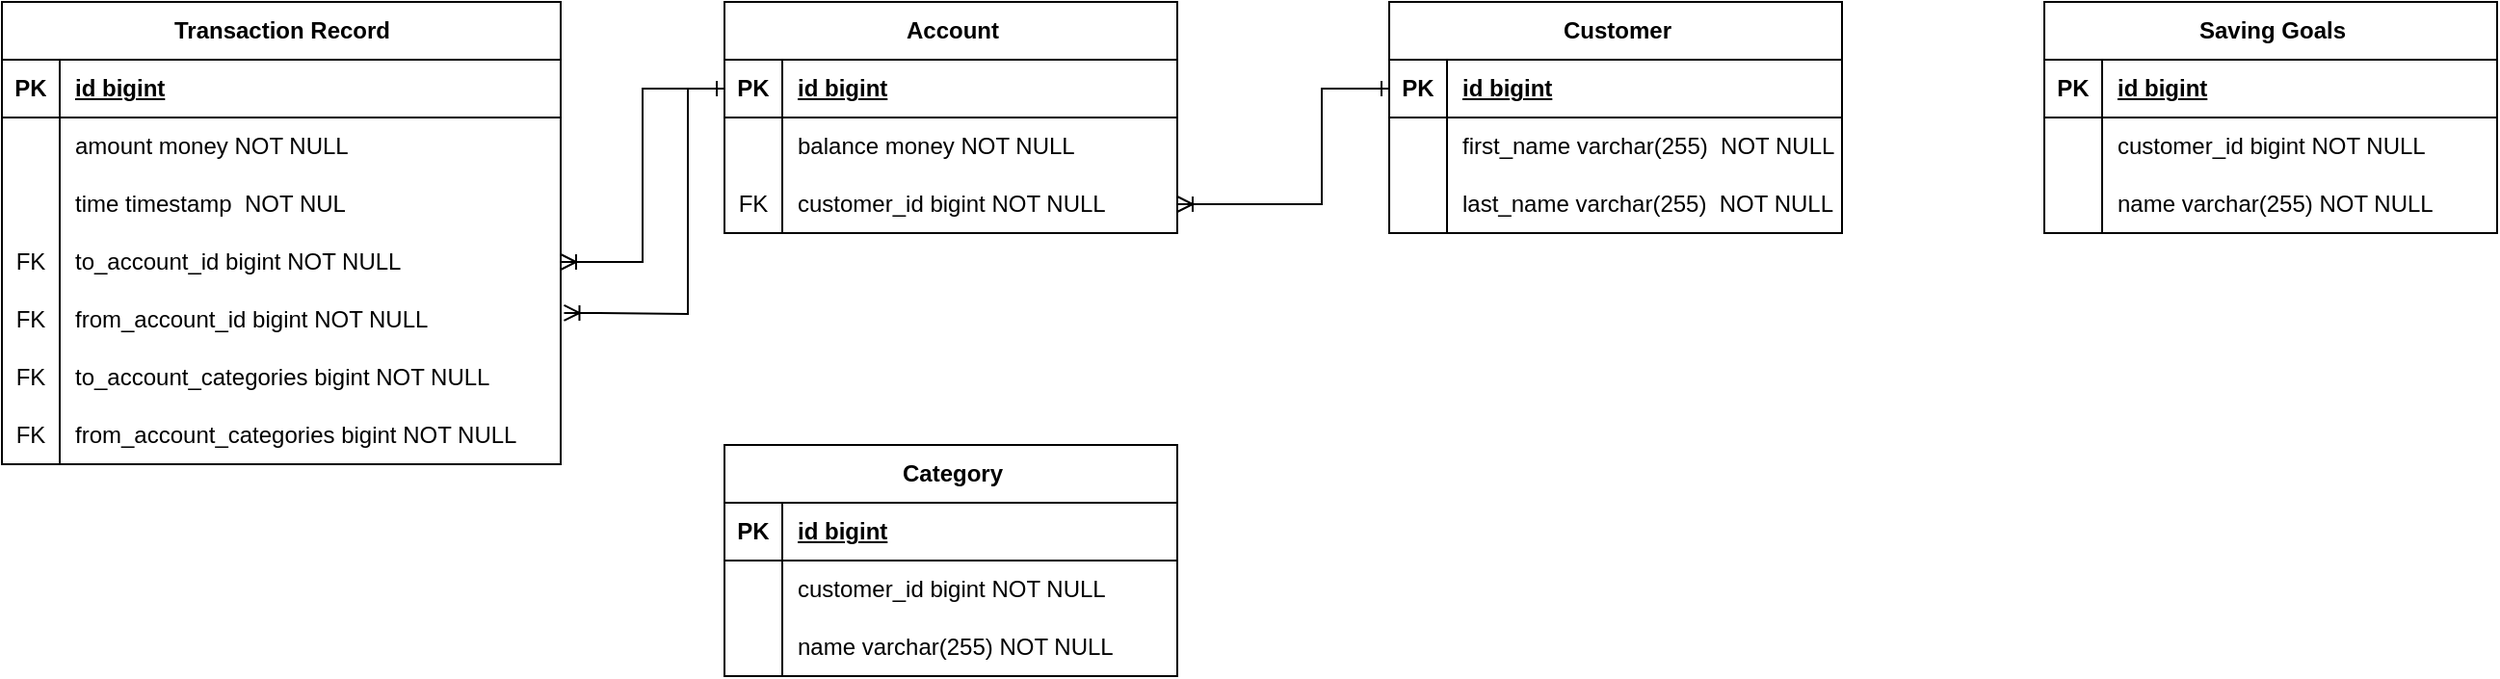 <mxfile version="24.7.8">
  <diagram name="Page-1" id="zl_pIGwZnRr-OVMpVHL5">
    <mxGraphModel dx="984" dy="564" grid="1" gridSize="10" guides="1" tooltips="1" connect="1" arrows="1" fold="1" page="1" pageScale="1" pageWidth="850" pageHeight="1100" math="0" shadow="0">
      <root>
        <mxCell id="0" />
        <mxCell id="1" parent="0" />
        <mxCell id="afYSaWoWyHpZPllTKmZy-1" value="Transaction Record" style="shape=table;startSize=30;container=1;collapsible=1;childLayout=tableLayout;fixedRows=1;rowLines=0;fontStyle=1;align=center;resizeLast=1;html=1;" vertex="1" parent="1">
          <mxGeometry x="50" y="160" width="290" height="240" as="geometry" />
        </mxCell>
        <mxCell id="afYSaWoWyHpZPllTKmZy-2" value="" style="shape=tableRow;horizontal=0;startSize=0;swimlaneHead=0;swimlaneBody=0;fillColor=none;collapsible=0;dropTarget=0;points=[[0,0.5],[1,0.5]];portConstraint=eastwest;top=0;left=0;right=0;bottom=1;" vertex="1" parent="afYSaWoWyHpZPllTKmZy-1">
          <mxGeometry y="30" width="290" height="30" as="geometry" />
        </mxCell>
        <mxCell id="afYSaWoWyHpZPllTKmZy-3" value="PK" style="shape=partialRectangle;connectable=0;fillColor=none;top=0;left=0;bottom=0;right=0;fontStyle=1;overflow=hidden;whiteSpace=wrap;html=1;" vertex="1" parent="afYSaWoWyHpZPllTKmZy-2">
          <mxGeometry width="30" height="30" as="geometry">
            <mxRectangle width="30" height="30" as="alternateBounds" />
          </mxGeometry>
        </mxCell>
        <mxCell id="afYSaWoWyHpZPllTKmZy-4" value="id bigint" style="shape=partialRectangle;connectable=0;fillColor=none;top=0;left=0;bottom=0;right=0;align=left;spacingLeft=6;fontStyle=5;overflow=hidden;whiteSpace=wrap;html=1;" vertex="1" parent="afYSaWoWyHpZPllTKmZy-2">
          <mxGeometry x="30" width="260" height="30" as="geometry">
            <mxRectangle width="260" height="30" as="alternateBounds" />
          </mxGeometry>
        </mxCell>
        <mxCell id="afYSaWoWyHpZPllTKmZy-5" value="" style="shape=tableRow;horizontal=0;startSize=0;swimlaneHead=0;swimlaneBody=0;fillColor=none;collapsible=0;dropTarget=0;points=[[0,0.5],[1,0.5]];portConstraint=eastwest;top=0;left=0;right=0;bottom=0;" vertex="1" parent="afYSaWoWyHpZPllTKmZy-1">
          <mxGeometry y="60" width="290" height="30" as="geometry" />
        </mxCell>
        <mxCell id="afYSaWoWyHpZPllTKmZy-6" value="" style="shape=partialRectangle;connectable=0;fillColor=none;top=0;left=0;bottom=0;right=0;editable=1;overflow=hidden;whiteSpace=wrap;html=1;" vertex="1" parent="afYSaWoWyHpZPllTKmZy-5">
          <mxGeometry width="30" height="30" as="geometry">
            <mxRectangle width="30" height="30" as="alternateBounds" />
          </mxGeometry>
        </mxCell>
        <mxCell id="afYSaWoWyHpZPllTKmZy-7" value="amount money NOT NULL" style="shape=partialRectangle;connectable=0;fillColor=none;top=0;left=0;bottom=0;right=0;align=left;spacingLeft=6;overflow=hidden;whiteSpace=wrap;html=1;" vertex="1" parent="afYSaWoWyHpZPllTKmZy-5">
          <mxGeometry x="30" width="260" height="30" as="geometry">
            <mxRectangle width="260" height="30" as="alternateBounds" />
          </mxGeometry>
        </mxCell>
        <mxCell id="afYSaWoWyHpZPllTKmZy-8" value="" style="shape=tableRow;horizontal=0;startSize=0;swimlaneHead=0;swimlaneBody=0;fillColor=none;collapsible=0;dropTarget=0;points=[[0,0.5],[1,0.5]];portConstraint=eastwest;top=0;left=0;right=0;bottom=0;" vertex="1" parent="afYSaWoWyHpZPllTKmZy-1">
          <mxGeometry y="90" width="290" height="30" as="geometry" />
        </mxCell>
        <mxCell id="afYSaWoWyHpZPllTKmZy-9" value="" style="shape=partialRectangle;connectable=0;fillColor=none;top=0;left=0;bottom=0;right=0;editable=1;overflow=hidden;whiteSpace=wrap;html=1;" vertex="1" parent="afYSaWoWyHpZPllTKmZy-8">
          <mxGeometry width="30" height="30" as="geometry">
            <mxRectangle width="30" height="30" as="alternateBounds" />
          </mxGeometry>
        </mxCell>
        <mxCell id="afYSaWoWyHpZPllTKmZy-10" value="time timestamp&amp;nbsp;&amp;nbsp;NOT NUL" style="shape=partialRectangle;connectable=0;fillColor=none;top=0;left=0;bottom=0;right=0;align=left;spacingLeft=6;overflow=hidden;whiteSpace=wrap;html=1;" vertex="1" parent="afYSaWoWyHpZPllTKmZy-8">
          <mxGeometry x="30" width="260" height="30" as="geometry">
            <mxRectangle width="260" height="30" as="alternateBounds" />
          </mxGeometry>
        </mxCell>
        <mxCell id="afYSaWoWyHpZPllTKmZy-11" value="" style="shape=tableRow;horizontal=0;startSize=0;swimlaneHead=0;swimlaneBody=0;fillColor=none;collapsible=0;dropTarget=0;points=[[0,0.5],[1,0.5]];portConstraint=eastwest;top=0;left=0;right=0;bottom=0;" vertex="1" parent="afYSaWoWyHpZPllTKmZy-1">
          <mxGeometry y="120" width="290" height="30" as="geometry" />
        </mxCell>
        <mxCell id="afYSaWoWyHpZPllTKmZy-12" value="FK" style="shape=partialRectangle;connectable=0;fillColor=none;top=0;left=0;bottom=0;right=0;editable=1;overflow=hidden;whiteSpace=wrap;html=1;" vertex="1" parent="afYSaWoWyHpZPllTKmZy-11">
          <mxGeometry width="30" height="30" as="geometry">
            <mxRectangle width="30" height="30" as="alternateBounds" />
          </mxGeometry>
        </mxCell>
        <mxCell id="afYSaWoWyHpZPllTKmZy-13" value="to_account_id bigint NOT NULL" style="shape=partialRectangle;connectable=0;fillColor=none;top=0;left=0;bottom=0;right=0;align=left;spacingLeft=6;overflow=hidden;whiteSpace=wrap;html=1;" vertex="1" parent="afYSaWoWyHpZPllTKmZy-11">
          <mxGeometry x="30" width="260" height="30" as="geometry">
            <mxRectangle width="260" height="30" as="alternateBounds" />
          </mxGeometry>
        </mxCell>
        <mxCell id="afYSaWoWyHpZPllTKmZy-18" style="shape=tableRow;horizontal=0;startSize=0;swimlaneHead=0;swimlaneBody=0;fillColor=none;collapsible=0;dropTarget=0;points=[[0,0.5],[1,0.5]];portConstraint=eastwest;top=0;left=0;right=0;bottom=0;" vertex="1" parent="afYSaWoWyHpZPllTKmZy-1">
          <mxGeometry y="150" width="290" height="30" as="geometry" />
        </mxCell>
        <mxCell id="afYSaWoWyHpZPllTKmZy-19" value="FK" style="shape=partialRectangle;connectable=0;fillColor=none;top=0;left=0;bottom=0;right=0;editable=1;overflow=hidden;whiteSpace=wrap;html=1;" vertex="1" parent="afYSaWoWyHpZPllTKmZy-18">
          <mxGeometry width="30" height="30" as="geometry">
            <mxRectangle width="30" height="30" as="alternateBounds" />
          </mxGeometry>
        </mxCell>
        <mxCell id="afYSaWoWyHpZPllTKmZy-20" value="from_account_id bigint NOT NULL" style="shape=partialRectangle;connectable=0;fillColor=none;top=0;left=0;bottom=0;right=0;align=left;spacingLeft=6;overflow=hidden;whiteSpace=wrap;html=1;" vertex="1" parent="afYSaWoWyHpZPllTKmZy-18">
          <mxGeometry x="30" width="260" height="30" as="geometry">
            <mxRectangle width="260" height="30" as="alternateBounds" />
          </mxGeometry>
        </mxCell>
        <mxCell id="afYSaWoWyHpZPllTKmZy-59" style="shape=tableRow;horizontal=0;startSize=0;swimlaneHead=0;swimlaneBody=0;fillColor=none;collapsible=0;dropTarget=0;points=[[0,0.5],[1,0.5]];portConstraint=eastwest;top=0;left=0;right=0;bottom=0;" vertex="1" parent="afYSaWoWyHpZPllTKmZy-1">
          <mxGeometry y="180" width="290" height="30" as="geometry" />
        </mxCell>
        <mxCell id="afYSaWoWyHpZPllTKmZy-60" value="FK" style="shape=partialRectangle;connectable=0;fillColor=none;top=0;left=0;bottom=0;right=0;editable=1;overflow=hidden;whiteSpace=wrap;html=1;" vertex="1" parent="afYSaWoWyHpZPllTKmZy-59">
          <mxGeometry width="30" height="30" as="geometry">
            <mxRectangle width="30" height="30" as="alternateBounds" />
          </mxGeometry>
        </mxCell>
        <mxCell id="afYSaWoWyHpZPllTKmZy-61" value="to_account_categories bigint NOT NULL" style="shape=partialRectangle;connectable=0;fillColor=none;top=0;left=0;bottom=0;right=0;align=left;spacingLeft=6;overflow=hidden;whiteSpace=wrap;html=1;" vertex="1" parent="afYSaWoWyHpZPllTKmZy-59">
          <mxGeometry x="30" width="260" height="30" as="geometry">
            <mxRectangle width="260" height="30" as="alternateBounds" />
          </mxGeometry>
        </mxCell>
        <mxCell id="afYSaWoWyHpZPllTKmZy-56" style="shape=tableRow;horizontal=0;startSize=0;swimlaneHead=0;swimlaneBody=0;fillColor=none;collapsible=0;dropTarget=0;points=[[0,0.5],[1,0.5]];portConstraint=eastwest;top=0;left=0;right=0;bottom=0;" vertex="1" parent="afYSaWoWyHpZPllTKmZy-1">
          <mxGeometry y="210" width="290" height="30" as="geometry" />
        </mxCell>
        <mxCell id="afYSaWoWyHpZPllTKmZy-57" value="FK" style="shape=partialRectangle;connectable=0;fillColor=none;top=0;left=0;bottom=0;right=0;editable=1;overflow=hidden;whiteSpace=wrap;html=1;" vertex="1" parent="afYSaWoWyHpZPllTKmZy-56">
          <mxGeometry width="30" height="30" as="geometry">
            <mxRectangle width="30" height="30" as="alternateBounds" />
          </mxGeometry>
        </mxCell>
        <mxCell id="afYSaWoWyHpZPllTKmZy-58" value="from_account_categories bigint NOT NULL" style="shape=partialRectangle;connectable=0;fillColor=none;top=0;left=0;bottom=0;right=0;align=left;spacingLeft=6;overflow=hidden;whiteSpace=wrap;html=1;" vertex="1" parent="afYSaWoWyHpZPllTKmZy-56">
          <mxGeometry x="30" width="260" height="30" as="geometry">
            <mxRectangle width="260" height="30" as="alternateBounds" />
          </mxGeometry>
        </mxCell>
        <mxCell id="afYSaWoWyHpZPllTKmZy-22" value="Account" style="shape=table;startSize=30;container=1;collapsible=1;childLayout=tableLayout;fixedRows=1;rowLines=0;fontStyle=1;align=center;resizeLast=1;html=1;" vertex="1" parent="1">
          <mxGeometry x="425" y="160" width="235" height="120" as="geometry" />
        </mxCell>
        <mxCell id="afYSaWoWyHpZPllTKmZy-23" value="" style="shape=tableRow;horizontal=0;startSize=0;swimlaneHead=0;swimlaneBody=0;fillColor=none;collapsible=0;dropTarget=0;points=[[0,0.5],[1,0.5]];portConstraint=eastwest;top=0;left=0;right=0;bottom=1;" vertex="1" parent="afYSaWoWyHpZPllTKmZy-22">
          <mxGeometry y="30" width="235" height="30" as="geometry" />
        </mxCell>
        <mxCell id="afYSaWoWyHpZPllTKmZy-24" value="PK" style="shape=partialRectangle;connectable=0;fillColor=none;top=0;left=0;bottom=0;right=0;fontStyle=1;overflow=hidden;whiteSpace=wrap;html=1;" vertex="1" parent="afYSaWoWyHpZPllTKmZy-23">
          <mxGeometry width="30" height="30" as="geometry">
            <mxRectangle width="30" height="30" as="alternateBounds" />
          </mxGeometry>
        </mxCell>
        <mxCell id="afYSaWoWyHpZPllTKmZy-25" value="id bigint" style="shape=partialRectangle;connectable=0;fillColor=none;top=0;left=0;bottom=0;right=0;align=left;spacingLeft=6;fontStyle=5;overflow=hidden;whiteSpace=wrap;html=1;" vertex="1" parent="afYSaWoWyHpZPllTKmZy-23">
          <mxGeometry x="30" width="205" height="30" as="geometry">
            <mxRectangle width="205" height="30" as="alternateBounds" />
          </mxGeometry>
        </mxCell>
        <mxCell id="afYSaWoWyHpZPllTKmZy-26" value="" style="shape=tableRow;horizontal=0;startSize=0;swimlaneHead=0;swimlaneBody=0;fillColor=none;collapsible=0;dropTarget=0;points=[[0,0.5],[1,0.5]];portConstraint=eastwest;top=0;left=0;right=0;bottom=0;" vertex="1" parent="afYSaWoWyHpZPllTKmZy-22">
          <mxGeometry y="60" width="235" height="30" as="geometry" />
        </mxCell>
        <mxCell id="afYSaWoWyHpZPllTKmZy-27" value="" style="shape=partialRectangle;connectable=0;fillColor=none;top=0;left=0;bottom=0;right=0;editable=1;overflow=hidden;whiteSpace=wrap;html=1;" vertex="1" parent="afYSaWoWyHpZPllTKmZy-26">
          <mxGeometry width="30" height="30" as="geometry">
            <mxRectangle width="30" height="30" as="alternateBounds" />
          </mxGeometry>
        </mxCell>
        <mxCell id="afYSaWoWyHpZPllTKmZy-28" value="balance money NOT NULL" style="shape=partialRectangle;connectable=0;fillColor=none;top=0;left=0;bottom=0;right=0;align=left;spacingLeft=6;overflow=hidden;whiteSpace=wrap;html=1;" vertex="1" parent="afYSaWoWyHpZPllTKmZy-26">
          <mxGeometry x="30" width="205" height="30" as="geometry">
            <mxRectangle width="205" height="30" as="alternateBounds" />
          </mxGeometry>
        </mxCell>
        <mxCell id="afYSaWoWyHpZPllTKmZy-29" value="" style="shape=tableRow;horizontal=0;startSize=0;swimlaneHead=0;swimlaneBody=0;fillColor=none;collapsible=0;dropTarget=0;points=[[0,0.5],[1,0.5]];portConstraint=eastwest;top=0;left=0;right=0;bottom=0;" vertex="1" parent="afYSaWoWyHpZPllTKmZy-22">
          <mxGeometry y="90" width="235" height="30" as="geometry" />
        </mxCell>
        <mxCell id="afYSaWoWyHpZPllTKmZy-30" value="FK" style="shape=partialRectangle;connectable=0;fillColor=none;top=0;left=0;bottom=0;right=0;editable=1;overflow=hidden;whiteSpace=wrap;html=1;" vertex="1" parent="afYSaWoWyHpZPllTKmZy-29">
          <mxGeometry width="30" height="30" as="geometry">
            <mxRectangle width="30" height="30" as="alternateBounds" />
          </mxGeometry>
        </mxCell>
        <mxCell id="afYSaWoWyHpZPllTKmZy-31" value="customer_id bigint NOT NULL" style="shape=partialRectangle;connectable=0;fillColor=none;top=0;left=0;bottom=0;right=0;align=left;spacingLeft=6;overflow=hidden;whiteSpace=wrap;html=1;" vertex="1" parent="afYSaWoWyHpZPllTKmZy-29">
          <mxGeometry x="30" width="205" height="30" as="geometry">
            <mxRectangle width="205" height="30" as="alternateBounds" />
          </mxGeometry>
        </mxCell>
        <mxCell id="afYSaWoWyHpZPllTKmZy-38" style="edgeStyle=orthogonalEdgeStyle;rounded=0;orthogonalLoop=1;jettySize=auto;html=1;entryX=0;entryY=0.5;entryDx=0;entryDy=0;startArrow=ERoneToMany;startFill=0;endArrow=ERone;endFill=0;" edge="1" parent="1" source="afYSaWoWyHpZPllTKmZy-11" target="afYSaWoWyHpZPllTKmZy-23">
          <mxGeometry relative="1" as="geometry" />
        </mxCell>
        <mxCell id="afYSaWoWyHpZPllTKmZy-41" style="edgeStyle=orthogonalEdgeStyle;rounded=0;orthogonalLoop=1;jettySize=auto;html=1;entryX=0;entryY=0.5;entryDx=0;entryDy=0;startArrow=ERoneToMany;startFill=0;endArrow=ERone;endFill=0;exitX=1.006;exitY=0.382;exitDx=0;exitDy=0;exitPerimeter=0;" edge="1" parent="1" source="afYSaWoWyHpZPllTKmZy-18" target="afYSaWoWyHpZPllTKmZy-23">
          <mxGeometry relative="1" as="geometry">
            <mxPoint x="310" y="330" as="sourcePoint" />
            <mxPoint x="395" y="210" as="targetPoint" />
            <Array as="points">
              <mxPoint x="360" y="321" />
              <mxPoint x="406" y="322" />
              <mxPoint x="406" y="205" />
            </Array>
          </mxGeometry>
        </mxCell>
        <mxCell id="afYSaWoWyHpZPllTKmZy-42" value="Customer" style="shape=table;startSize=30;container=1;collapsible=1;childLayout=tableLayout;fixedRows=1;rowLines=0;fontStyle=1;align=center;resizeLast=1;html=1;" vertex="1" parent="1">
          <mxGeometry x="770" y="160" width="235" height="120" as="geometry" />
        </mxCell>
        <mxCell id="afYSaWoWyHpZPllTKmZy-43" value="" style="shape=tableRow;horizontal=0;startSize=0;swimlaneHead=0;swimlaneBody=0;fillColor=none;collapsible=0;dropTarget=0;points=[[0,0.5],[1,0.5]];portConstraint=eastwest;top=0;left=0;right=0;bottom=1;" vertex="1" parent="afYSaWoWyHpZPllTKmZy-42">
          <mxGeometry y="30" width="235" height="30" as="geometry" />
        </mxCell>
        <mxCell id="afYSaWoWyHpZPllTKmZy-44" value="PK" style="shape=partialRectangle;connectable=0;fillColor=none;top=0;left=0;bottom=0;right=0;fontStyle=1;overflow=hidden;whiteSpace=wrap;html=1;" vertex="1" parent="afYSaWoWyHpZPllTKmZy-43">
          <mxGeometry width="30" height="30" as="geometry">
            <mxRectangle width="30" height="30" as="alternateBounds" />
          </mxGeometry>
        </mxCell>
        <mxCell id="afYSaWoWyHpZPllTKmZy-45" value="id bigint" style="shape=partialRectangle;connectable=0;fillColor=none;top=0;left=0;bottom=0;right=0;align=left;spacingLeft=6;fontStyle=5;overflow=hidden;whiteSpace=wrap;html=1;" vertex="1" parent="afYSaWoWyHpZPllTKmZy-43">
          <mxGeometry x="30" width="205" height="30" as="geometry">
            <mxRectangle width="205" height="30" as="alternateBounds" />
          </mxGeometry>
        </mxCell>
        <mxCell id="afYSaWoWyHpZPllTKmZy-46" value="" style="shape=tableRow;horizontal=0;startSize=0;swimlaneHead=0;swimlaneBody=0;fillColor=none;collapsible=0;dropTarget=0;points=[[0,0.5],[1,0.5]];portConstraint=eastwest;top=0;left=0;right=0;bottom=0;" vertex="1" parent="afYSaWoWyHpZPllTKmZy-42">
          <mxGeometry y="60" width="235" height="30" as="geometry" />
        </mxCell>
        <mxCell id="afYSaWoWyHpZPllTKmZy-47" value="" style="shape=partialRectangle;connectable=0;fillColor=none;top=0;left=0;bottom=0;right=0;editable=1;overflow=hidden;whiteSpace=wrap;html=1;" vertex="1" parent="afYSaWoWyHpZPllTKmZy-46">
          <mxGeometry width="30" height="30" as="geometry">
            <mxRectangle width="30" height="30" as="alternateBounds" />
          </mxGeometry>
        </mxCell>
        <mxCell id="afYSaWoWyHpZPllTKmZy-48" value="first_name varchar(255)&amp;nbsp; NOT NULL" style="shape=partialRectangle;connectable=0;fillColor=none;top=0;left=0;bottom=0;right=0;align=left;spacingLeft=6;overflow=hidden;whiteSpace=wrap;html=1;" vertex="1" parent="afYSaWoWyHpZPllTKmZy-46">
          <mxGeometry x="30" width="205" height="30" as="geometry">
            <mxRectangle width="205" height="30" as="alternateBounds" />
          </mxGeometry>
        </mxCell>
        <mxCell id="afYSaWoWyHpZPllTKmZy-49" value="" style="shape=tableRow;horizontal=0;startSize=0;swimlaneHead=0;swimlaneBody=0;fillColor=none;collapsible=0;dropTarget=0;points=[[0,0.5],[1,0.5]];portConstraint=eastwest;top=0;left=0;right=0;bottom=0;" vertex="1" parent="afYSaWoWyHpZPllTKmZy-42">
          <mxGeometry y="90" width="235" height="30" as="geometry" />
        </mxCell>
        <mxCell id="afYSaWoWyHpZPllTKmZy-50" value="" style="shape=partialRectangle;connectable=0;fillColor=none;top=0;left=0;bottom=0;right=0;editable=1;overflow=hidden;whiteSpace=wrap;html=1;" vertex="1" parent="afYSaWoWyHpZPllTKmZy-49">
          <mxGeometry width="30" height="30" as="geometry">
            <mxRectangle width="30" height="30" as="alternateBounds" />
          </mxGeometry>
        </mxCell>
        <mxCell id="afYSaWoWyHpZPllTKmZy-51" value="last_name varchar(255)&amp;nbsp; NOT NULL" style="shape=partialRectangle;connectable=0;fillColor=none;top=0;left=0;bottom=0;right=0;align=left;spacingLeft=6;overflow=hidden;whiteSpace=wrap;html=1;" vertex="1" parent="afYSaWoWyHpZPllTKmZy-49">
          <mxGeometry x="30" width="205" height="30" as="geometry">
            <mxRectangle width="205" height="30" as="alternateBounds" />
          </mxGeometry>
        </mxCell>
        <mxCell id="afYSaWoWyHpZPllTKmZy-52" style="edgeStyle=orthogonalEdgeStyle;rounded=0;orthogonalLoop=1;jettySize=auto;html=1;entryX=0;entryY=0.5;entryDx=0;entryDy=0;startArrow=ERoneToMany;startFill=0;endArrow=ERone;endFill=0;exitX=1;exitY=0.5;exitDx=0;exitDy=0;" edge="1" parent="1" source="afYSaWoWyHpZPllTKmZy-29" target="afYSaWoWyHpZPllTKmZy-43">
          <mxGeometry relative="1" as="geometry">
            <mxPoint x="670" y="256" as="sourcePoint" />
            <mxPoint x="754" y="140" as="targetPoint" />
            <Array as="points">
              <mxPoint x="735" y="265" />
              <mxPoint x="735" y="205" />
            </Array>
          </mxGeometry>
        </mxCell>
        <mxCell id="afYSaWoWyHpZPllTKmZy-63" value="Category" style="shape=table;startSize=30;container=1;collapsible=1;childLayout=tableLayout;fixedRows=1;rowLines=0;fontStyle=1;align=center;resizeLast=1;html=1;" vertex="1" parent="1">
          <mxGeometry x="425" y="390" width="235" height="120" as="geometry" />
        </mxCell>
        <mxCell id="afYSaWoWyHpZPllTKmZy-64" value="" style="shape=tableRow;horizontal=0;startSize=0;swimlaneHead=0;swimlaneBody=0;fillColor=none;collapsible=0;dropTarget=0;points=[[0,0.5],[1,0.5]];portConstraint=eastwest;top=0;left=0;right=0;bottom=1;" vertex="1" parent="afYSaWoWyHpZPllTKmZy-63">
          <mxGeometry y="30" width="235" height="30" as="geometry" />
        </mxCell>
        <mxCell id="afYSaWoWyHpZPllTKmZy-65" value="PK" style="shape=partialRectangle;connectable=0;fillColor=none;top=0;left=0;bottom=0;right=0;fontStyle=1;overflow=hidden;whiteSpace=wrap;html=1;" vertex="1" parent="afYSaWoWyHpZPllTKmZy-64">
          <mxGeometry width="30" height="30" as="geometry">
            <mxRectangle width="30" height="30" as="alternateBounds" />
          </mxGeometry>
        </mxCell>
        <mxCell id="afYSaWoWyHpZPllTKmZy-66" value="id bigint" style="shape=partialRectangle;connectable=0;fillColor=none;top=0;left=0;bottom=0;right=0;align=left;spacingLeft=6;fontStyle=5;overflow=hidden;whiteSpace=wrap;html=1;" vertex="1" parent="afYSaWoWyHpZPllTKmZy-64">
          <mxGeometry x="30" width="205" height="30" as="geometry">
            <mxRectangle width="205" height="30" as="alternateBounds" />
          </mxGeometry>
        </mxCell>
        <mxCell id="afYSaWoWyHpZPllTKmZy-67" value="" style="shape=tableRow;horizontal=0;startSize=0;swimlaneHead=0;swimlaneBody=0;fillColor=none;collapsible=0;dropTarget=0;points=[[0,0.5],[1,0.5]];portConstraint=eastwest;top=0;left=0;right=0;bottom=0;" vertex="1" parent="afYSaWoWyHpZPllTKmZy-63">
          <mxGeometry y="60" width="235" height="30" as="geometry" />
        </mxCell>
        <mxCell id="afYSaWoWyHpZPllTKmZy-68" value="" style="shape=partialRectangle;connectable=0;fillColor=none;top=0;left=0;bottom=0;right=0;editable=1;overflow=hidden;whiteSpace=wrap;html=1;" vertex="1" parent="afYSaWoWyHpZPllTKmZy-67">
          <mxGeometry width="30" height="30" as="geometry">
            <mxRectangle width="30" height="30" as="alternateBounds" />
          </mxGeometry>
        </mxCell>
        <mxCell id="afYSaWoWyHpZPllTKmZy-69" value="customer_id bigint NOT NULL" style="shape=partialRectangle;connectable=0;fillColor=none;top=0;left=0;bottom=0;right=0;align=left;spacingLeft=6;overflow=hidden;whiteSpace=wrap;html=1;" vertex="1" parent="afYSaWoWyHpZPllTKmZy-67">
          <mxGeometry x="30" width="205" height="30" as="geometry">
            <mxRectangle width="205" height="30" as="alternateBounds" />
          </mxGeometry>
        </mxCell>
        <mxCell id="afYSaWoWyHpZPllTKmZy-70" value="" style="shape=tableRow;horizontal=0;startSize=0;swimlaneHead=0;swimlaneBody=0;fillColor=none;collapsible=0;dropTarget=0;points=[[0,0.5],[1,0.5]];portConstraint=eastwest;top=0;left=0;right=0;bottom=0;" vertex="1" parent="afYSaWoWyHpZPllTKmZy-63">
          <mxGeometry y="90" width="235" height="30" as="geometry" />
        </mxCell>
        <mxCell id="afYSaWoWyHpZPllTKmZy-71" value="" style="shape=partialRectangle;connectable=0;fillColor=none;top=0;left=0;bottom=0;right=0;editable=1;overflow=hidden;whiteSpace=wrap;html=1;" vertex="1" parent="afYSaWoWyHpZPllTKmZy-70">
          <mxGeometry width="30" height="30" as="geometry">
            <mxRectangle width="30" height="30" as="alternateBounds" />
          </mxGeometry>
        </mxCell>
        <mxCell id="afYSaWoWyHpZPllTKmZy-72" value="name varchar(255) NOT NULL" style="shape=partialRectangle;connectable=0;fillColor=none;top=0;left=0;bottom=0;right=0;align=left;spacingLeft=6;overflow=hidden;whiteSpace=wrap;html=1;" vertex="1" parent="afYSaWoWyHpZPllTKmZy-70">
          <mxGeometry x="30" width="205" height="30" as="geometry">
            <mxRectangle width="205" height="30" as="alternateBounds" />
          </mxGeometry>
        </mxCell>
        <mxCell id="afYSaWoWyHpZPllTKmZy-73" value="Saving Goals" style="shape=table;startSize=30;container=1;collapsible=1;childLayout=tableLayout;fixedRows=1;rowLines=0;fontStyle=1;align=center;resizeLast=1;html=1;" vertex="1" parent="1">
          <mxGeometry x="1110" y="160" width="235" height="120" as="geometry" />
        </mxCell>
        <mxCell id="afYSaWoWyHpZPllTKmZy-74" value="" style="shape=tableRow;horizontal=0;startSize=0;swimlaneHead=0;swimlaneBody=0;fillColor=none;collapsible=0;dropTarget=0;points=[[0,0.5],[1,0.5]];portConstraint=eastwest;top=0;left=0;right=0;bottom=1;" vertex="1" parent="afYSaWoWyHpZPllTKmZy-73">
          <mxGeometry y="30" width="235" height="30" as="geometry" />
        </mxCell>
        <mxCell id="afYSaWoWyHpZPllTKmZy-75" value="PK" style="shape=partialRectangle;connectable=0;fillColor=none;top=0;left=0;bottom=0;right=0;fontStyle=1;overflow=hidden;whiteSpace=wrap;html=1;" vertex="1" parent="afYSaWoWyHpZPllTKmZy-74">
          <mxGeometry width="30" height="30" as="geometry">
            <mxRectangle width="30" height="30" as="alternateBounds" />
          </mxGeometry>
        </mxCell>
        <mxCell id="afYSaWoWyHpZPllTKmZy-76" value="id bigint" style="shape=partialRectangle;connectable=0;fillColor=none;top=0;left=0;bottom=0;right=0;align=left;spacingLeft=6;fontStyle=5;overflow=hidden;whiteSpace=wrap;html=1;" vertex="1" parent="afYSaWoWyHpZPllTKmZy-74">
          <mxGeometry x="30" width="205" height="30" as="geometry">
            <mxRectangle width="205" height="30" as="alternateBounds" />
          </mxGeometry>
        </mxCell>
        <mxCell id="afYSaWoWyHpZPllTKmZy-77" value="" style="shape=tableRow;horizontal=0;startSize=0;swimlaneHead=0;swimlaneBody=0;fillColor=none;collapsible=0;dropTarget=0;points=[[0,0.5],[1,0.5]];portConstraint=eastwest;top=0;left=0;right=0;bottom=0;" vertex="1" parent="afYSaWoWyHpZPllTKmZy-73">
          <mxGeometry y="60" width="235" height="30" as="geometry" />
        </mxCell>
        <mxCell id="afYSaWoWyHpZPllTKmZy-78" value="" style="shape=partialRectangle;connectable=0;fillColor=none;top=0;left=0;bottom=0;right=0;editable=1;overflow=hidden;whiteSpace=wrap;html=1;" vertex="1" parent="afYSaWoWyHpZPllTKmZy-77">
          <mxGeometry width="30" height="30" as="geometry">
            <mxRectangle width="30" height="30" as="alternateBounds" />
          </mxGeometry>
        </mxCell>
        <mxCell id="afYSaWoWyHpZPllTKmZy-79" value="customer_id bigint NOT NULL" style="shape=partialRectangle;connectable=0;fillColor=none;top=0;left=0;bottom=0;right=0;align=left;spacingLeft=6;overflow=hidden;whiteSpace=wrap;html=1;" vertex="1" parent="afYSaWoWyHpZPllTKmZy-77">
          <mxGeometry x="30" width="205" height="30" as="geometry">
            <mxRectangle width="205" height="30" as="alternateBounds" />
          </mxGeometry>
        </mxCell>
        <mxCell id="afYSaWoWyHpZPllTKmZy-80" value="" style="shape=tableRow;horizontal=0;startSize=0;swimlaneHead=0;swimlaneBody=0;fillColor=none;collapsible=0;dropTarget=0;points=[[0,0.5],[1,0.5]];portConstraint=eastwest;top=0;left=0;right=0;bottom=0;" vertex="1" parent="afYSaWoWyHpZPllTKmZy-73">
          <mxGeometry y="90" width="235" height="30" as="geometry" />
        </mxCell>
        <mxCell id="afYSaWoWyHpZPllTKmZy-81" value="" style="shape=partialRectangle;connectable=0;fillColor=none;top=0;left=0;bottom=0;right=0;editable=1;overflow=hidden;whiteSpace=wrap;html=1;" vertex="1" parent="afYSaWoWyHpZPllTKmZy-80">
          <mxGeometry width="30" height="30" as="geometry">
            <mxRectangle width="30" height="30" as="alternateBounds" />
          </mxGeometry>
        </mxCell>
        <mxCell id="afYSaWoWyHpZPllTKmZy-82" value="name varchar(255) NOT NULL" style="shape=partialRectangle;connectable=0;fillColor=none;top=0;left=0;bottom=0;right=0;align=left;spacingLeft=6;overflow=hidden;whiteSpace=wrap;html=1;" vertex="1" parent="afYSaWoWyHpZPllTKmZy-80">
          <mxGeometry x="30" width="205" height="30" as="geometry">
            <mxRectangle width="205" height="30" as="alternateBounds" />
          </mxGeometry>
        </mxCell>
      </root>
    </mxGraphModel>
  </diagram>
</mxfile>

